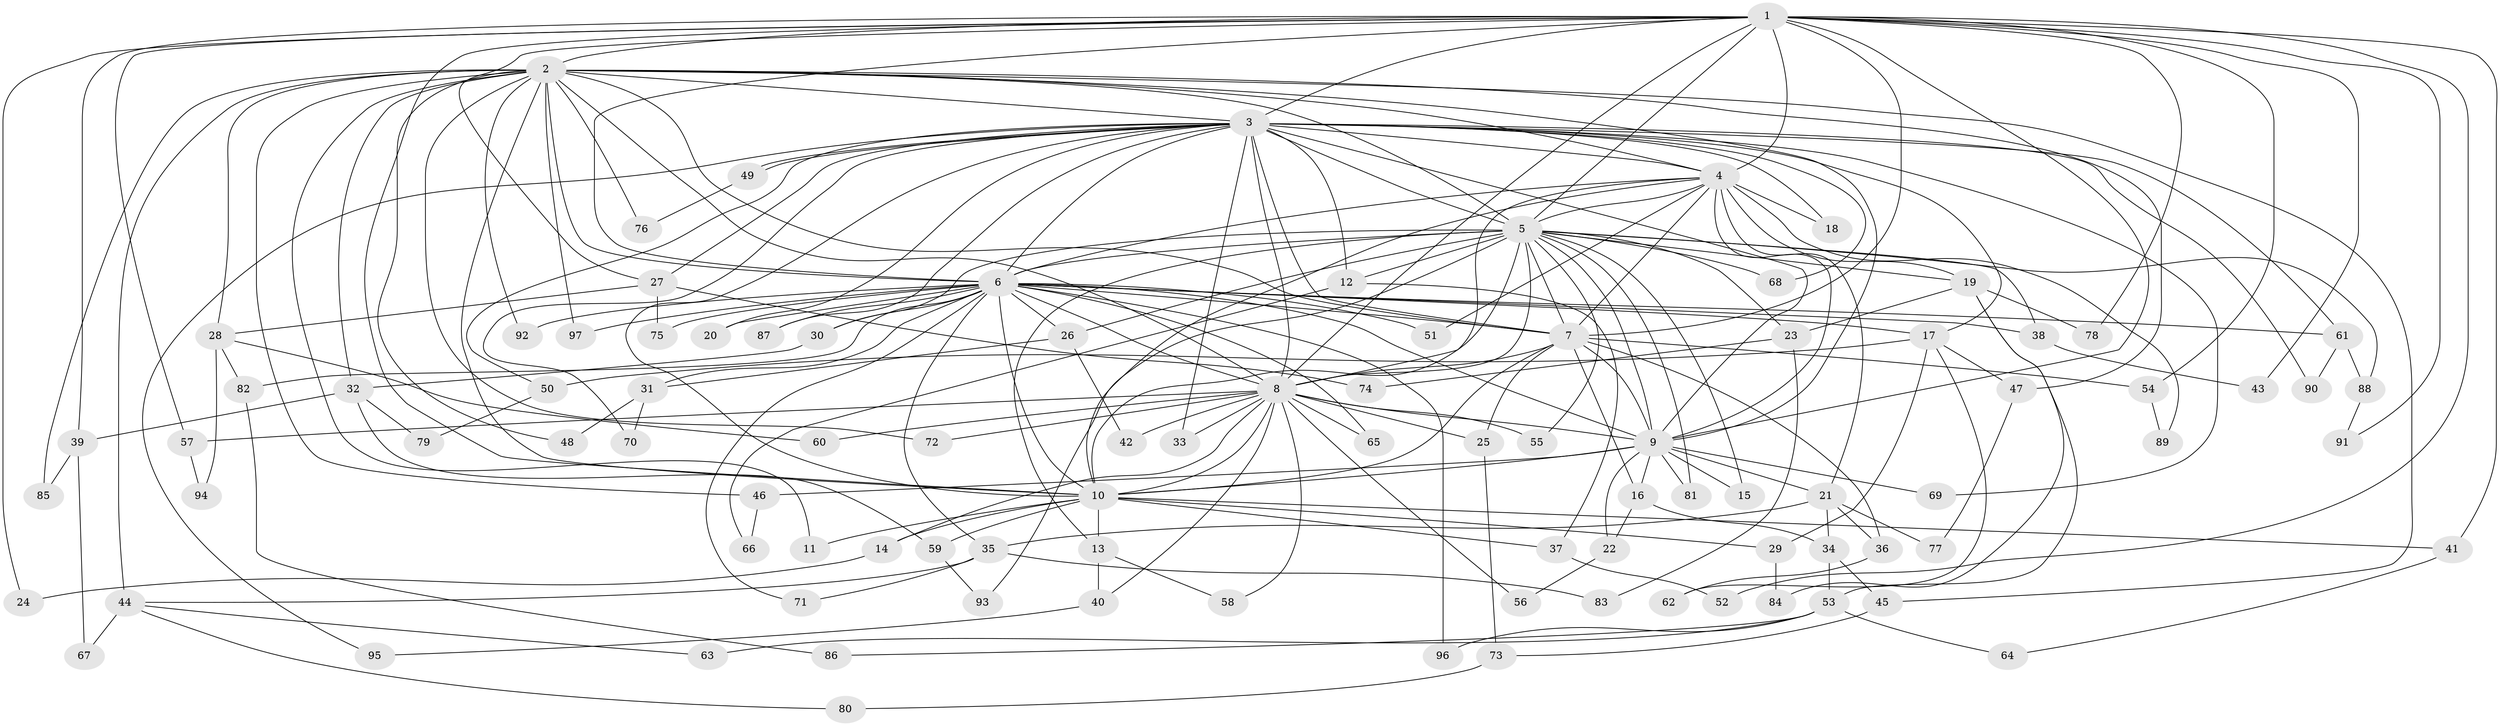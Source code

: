 // coarse degree distribution, {18: 0.06896551724137931, 16: 0.017241379310344827, 13: 0.017241379310344827, 4: 0.1206896551724138, 20: 0.017241379310344827, 6: 0.06896551724137931, 2: 0.25862068965517243, 3: 0.3275862068965517, 5: 0.08620689655172414, 21: 0.017241379310344827}
// Generated by graph-tools (version 1.1) at 2025/36/03/04/25 23:36:27]
// undirected, 97 vertices, 219 edges
graph export_dot {
  node [color=gray90,style=filled];
  1;
  2;
  3;
  4;
  5;
  6;
  7;
  8;
  9;
  10;
  11;
  12;
  13;
  14;
  15;
  16;
  17;
  18;
  19;
  20;
  21;
  22;
  23;
  24;
  25;
  26;
  27;
  28;
  29;
  30;
  31;
  32;
  33;
  34;
  35;
  36;
  37;
  38;
  39;
  40;
  41;
  42;
  43;
  44;
  45;
  46;
  47;
  48;
  49;
  50;
  51;
  52;
  53;
  54;
  55;
  56;
  57;
  58;
  59;
  60;
  61;
  62;
  63;
  64;
  65;
  66;
  67;
  68;
  69;
  70;
  71;
  72;
  73;
  74;
  75;
  76;
  77;
  78;
  79;
  80;
  81;
  82;
  83;
  84;
  85;
  86;
  87;
  88;
  89;
  90;
  91;
  92;
  93;
  94;
  95;
  96;
  97;
  1 -- 2;
  1 -- 3;
  1 -- 4;
  1 -- 5;
  1 -- 6;
  1 -- 7;
  1 -- 8;
  1 -- 9;
  1 -- 10;
  1 -- 24;
  1 -- 27;
  1 -- 39;
  1 -- 41;
  1 -- 43;
  1 -- 52;
  1 -- 54;
  1 -- 57;
  1 -- 78;
  1 -- 91;
  2 -- 3;
  2 -- 4;
  2 -- 5;
  2 -- 6;
  2 -- 7;
  2 -- 8;
  2 -- 9;
  2 -- 10;
  2 -- 11;
  2 -- 28;
  2 -- 32;
  2 -- 44;
  2 -- 45;
  2 -- 46;
  2 -- 47;
  2 -- 48;
  2 -- 72;
  2 -- 76;
  2 -- 85;
  2 -- 92;
  2 -- 97;
  3 -- 4;
  3 -- 5;
  3 -- 6;
  3 -- 7;
  3 -- 8;
  3 -- 9;
  3 -- 10;
  3 -- 12;
  3 -- 17;
  3 -- 18;
  3 -- 20;
  3 -- 27;
  3 -- 33;
  3 -- 49;
  3 -- 49;
  3 -- 50;
  3 -- 61;
  3 -- 68;
  3 -- 69;
  3 -- 70;
  3 -- 87;
  3 -- 90;
  3 -- 95;
  4 -- 5;
  4 -- 6;
  4 -- 7;
  4 -- 8;
  4 -- 9;
  4 -- 10;
  4 -- 18;
  4 -- 19;
  4 -- 21;
  4 -- 51;
  4 -- 89;
  5 -- 6;
  5 -- 7;
  5 -- 8;
  5 -- 9;
  5 -- 10;
  5 -- 12;
  5 -- 13;
  5 -- 15;
  5 -- 19;
  5 -- 23;
  5 -- 26;
  5 -- 30;
  5 -- 38;
  5 -- 55;
  5 -- 68;
  5 -- 81;
  5 -- 88;
  5 -- 93;
  6 -- 7;
  6 -- 8;
  6 -- 9;
  6 -- 10;
  6 -- 17;
  6 -- 20;
  6 -- 26;
  6 -- 30;
  6 -- 31;
  6 -- 35;
  6 -- 38;
  6 -- 51;
  6 -- 61;
  6 -- 65;
  6 -- 71;
  6 -- 75;
  6 -- 82;
  6 -- 87;
  6 -- 92;
  6 -- 96;
  6 -- 97;
  7 -- 8;
  7 -- 9;
  7 -- 10;
  7 -- 16;
  7 -- 25;
  7 -- 36;
  7 -- 54;
  8 -- 9;
  8 -- 10;
  8 -- 14;
  8 -- 25;
  8 -- 33;
  8 -- 40;
  8 -- 42;
  8 -- 55;
  8 -- 56;
  8 -- 57;
  8 -- 58;
  8 -- 60;
  8 -- 65;
  8 -- 72;
  9 -- 10;
  9 -- 15;
  9 -- 16;
  9 -- 21;
  9 -- 22;
  9 -- 46;
  9 -- 69;
  9 -- 81;
  10 -- 11;
  10 -- 13;
  10 -- 14;
  10 -- 29;
  10 -- 37;
  10 -- 41;
  10 -- 59;
  12 -- 37;
  12 -- 66;
  13 -- 40;
  13 -- 58;
  14 -- 24;
  16 -- 22;
  16 -- 34;
  17 -- 29;
  17 -- 47;
  17 -- 50;
  17 -- 62;
  19 -- 23;
  19 -- 53;
  19 -- 78;
  19 -- 84;
  21 -- 34;
  21 -- 35;
  21 -- 36;
  21 -- 77;
  22 -- 56;
  23 -- 74;
  23 -- 83;
  25 -- 73;
  26 -- 31;
  26 -- 42;
  27 -- 28;
  27 -- 74;
  27 -- 75;
  28 -- 60;
  28 -- 82;
  28 -- 94;
  29 -- 84;
  30 -- 32;
  31 -- 48;
  31 -- 70;
  32 -- 39;
  32 -- 59;
  32 -- 79;
  34 -- 45;
  34 -- 53;
  35 -- 44;
  35 -- 71;
  35 -- 83;
  36 -- 62;
  37 -- 52;
  38 -- 43;
  39 -- 67;
  39 -- 85;
  40 -- 95;
  41 -- 64;
  44 -- 63;
  44 -- 67;
  44 -- 80;
  45 -- 73;
  46 -- 66;
  47 -- 77;
  49 -- 76;
  50 -- 79;
  53 -- 63;
  53 -- 64;
  53 -- 86;
  53 -- 96;
  54 -- 89;
  57 -- 94;
  59 -- 93;
  61 -- 88;
  61 -- 90;
  73 -- 80;
  82 -- 86;
  88 -- 91;
}
